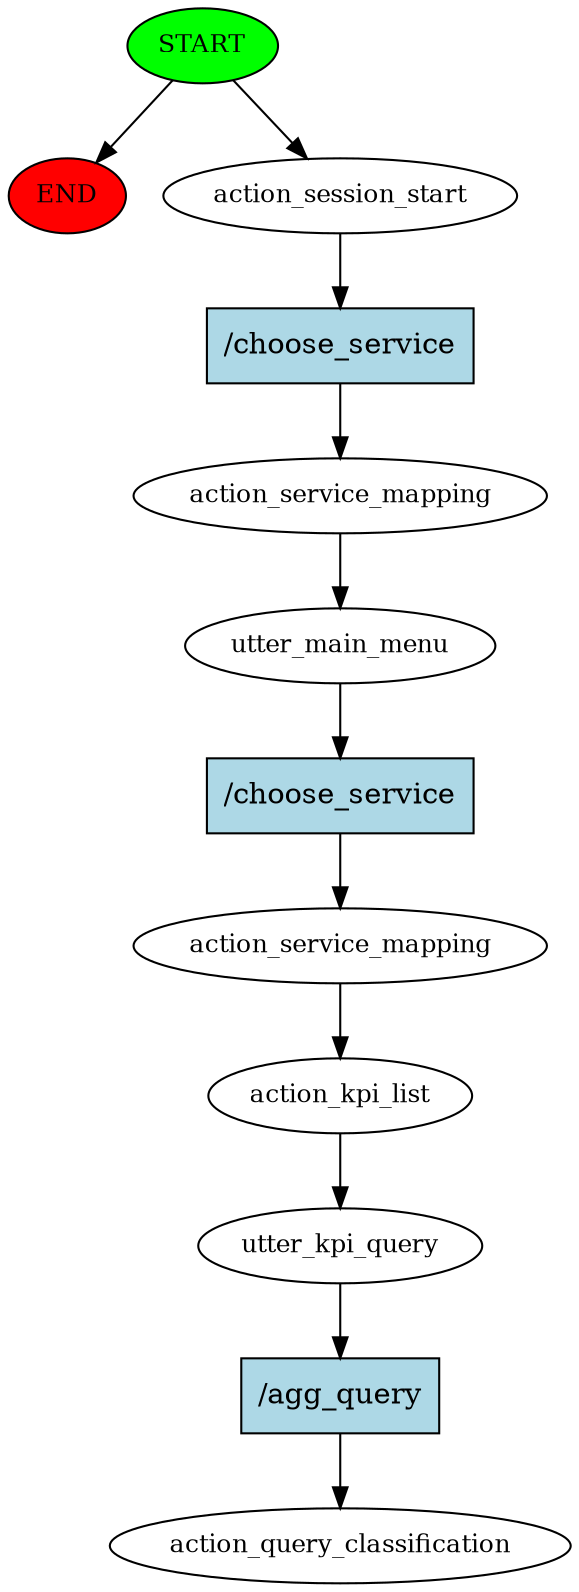 digraph  {
0 [class="start active", fillcolor=green, fontsize=12, label=START, style=filled];
"-1" [class=end, fillcolor=red, fontsize=12, label=END, style=filled];
1 [class=active, fontsize=12, label=action_session_start];
2 [class=active, fontsize=12, label=action_service_mapping];
3 [class=active, fontsize=12, label=utter_main_menu];
4 [class=active, fontsize=12, label=action_service_mapping];
5 [class=active, fontsize=12, label=action_kpi_list];
6 [class=active, fontsize=12, label=utter_kpi_query];
7 [class="dashed active", fontsize=12, label=action_query_classification];
8 [class="intent active", fillcolor=lightblue, label="/choose_service", shape=rect, style=filled];
9 [class="intent active", fillcolor=lightblue, label="/choose_service", shape=rect, style=filled];
10 [class="intent active", fillcolor=lightblue, label="/agg_query", shape=rect, style=filled];
0 -> "-1"  [class="", key=NONE, label=""];
0 -> 1  [class=active, key=NONE, label=""];
1 -> 8  [class=active, key=0];
2 -> 3  [class=active, key=NONE, label=""];
3 -> 9  [class=active, key=0];
4 -> 5  [class=active, key=NONE, label=""];
5 -> 6  [class=active, key=NONE, label=""];
6 -> 10  [class=active, key=0];
8 -> 2  [class=active, key=0];
9 -> 4  [class=active, key=0];
10 -> 7  [class=active, key=0];
}
